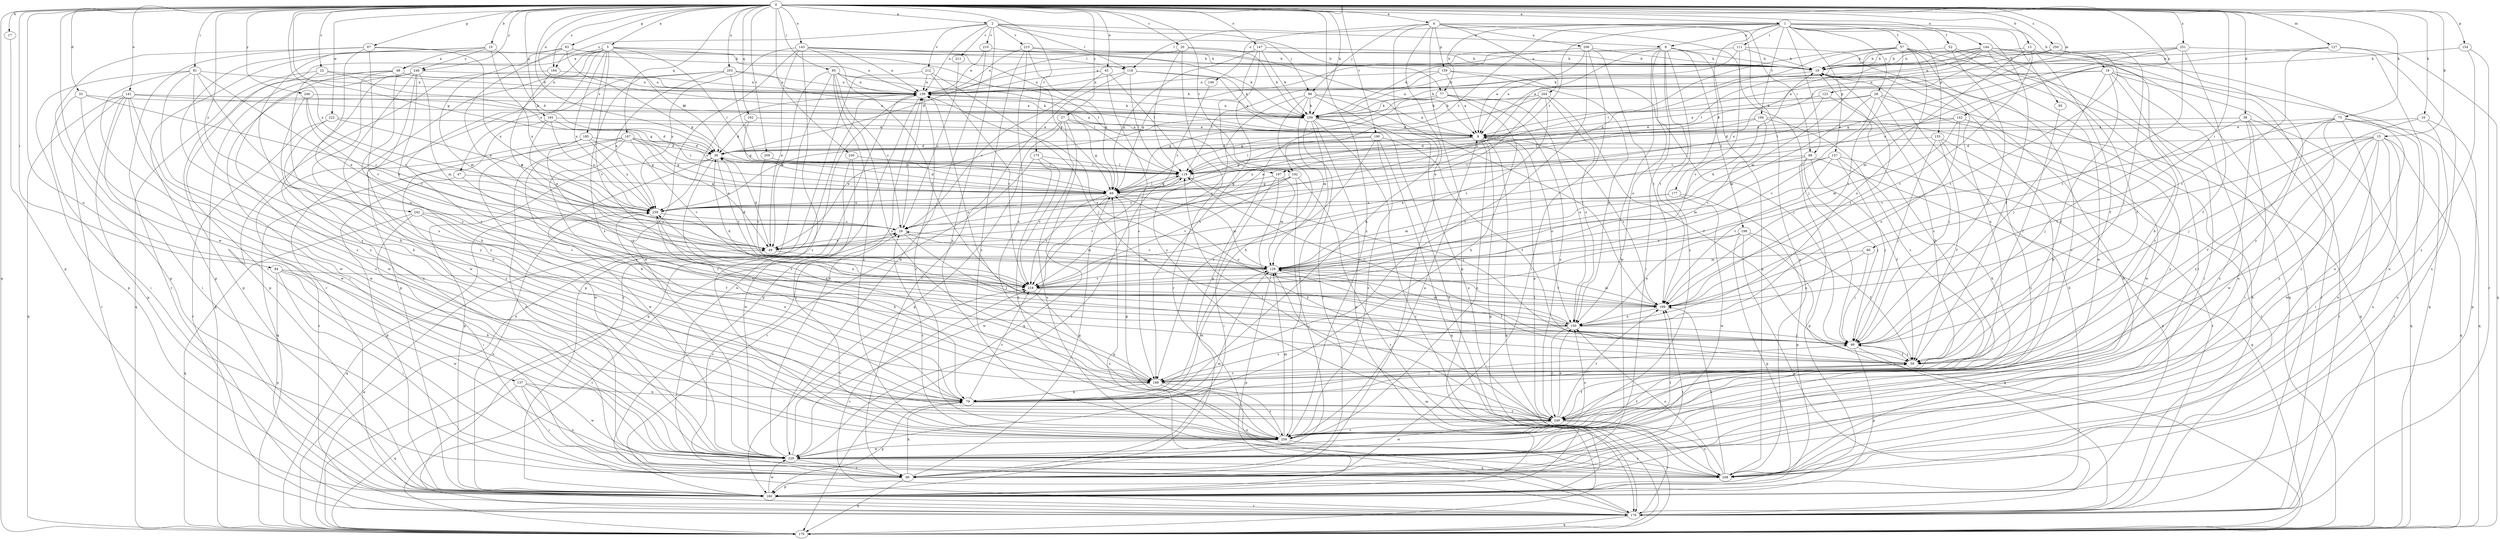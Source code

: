 strict digraph  {
0;
1;
2;
4;
5;
8;
9;
10;
13;
15;
16;
17;
18;
19;
20;
22;
27;
28;
29;
33;
38;
39;
45;
47;
48;
49;
52;
57;
59;
63;
67;
69;
73;
77;
79;
80;
81;
84;
85;
89;
90;
95;
98;
99;
109;
111;
118;
119;
123;
127;
129;
137;
139;
141;
142;
143;
144;
147;
149;
150;
154;
155;
157;
159;
160;
162;
165;
167;
170;
175;
177;
179;
184;
185;
189;
190;
192;
194;
197;
198;
199;
203;
204;
206;
208;
209;
210;
211;
212;
215;
218;
222;
229;
230;
239;
242;
246;
248;
249;
250;
251;
259;
0 -> 1  [label=a];
0 -> 2  [label=a];
0 -> 4  [label=a];
0 -> 5  [label=a];
0 -> 10  [label=b];
0 -> 13  [label=b];
0 -> 15  [label=b];
0 -> 16  [label=b];
0 -> 17  [label=b];
0 -> 20  [label=c];
0 -> 22  [label=c];
0 -> 27  [label=c];
0 -> 33  [label=d];
0 -> 38  [label=d];
0 -> 39  [label=d];
0 -> 45  [label=e];
0 -> 63  [label=g];
0 -> 67  [label=g];
0 -> 69  [label=g];
0 -> 73  [label=h];
0 -> 80  [label=i];
0 -> 81  [label=i];
0 -> 84  [label=i];
0 -> 85  [label=i];
0 -> 109  [label=k];
0 -> 123  [label=m];
0 -> 127  [label=m];
0 -> 137  [label=n];
0 -> 139  [label=n];
0 -> 141  [label=o];
0 -> 142  [label=o];
0 -> 143  [label=o];
0 -> 144  [label=o];
0 -> 147  [label=o];
0 -> 154  [label=p];
0 -> 162  [label=q];
0 -> 165  [label=q];
0 -> 167  [label=q];
0 -> 170  [label=q];
0 -> 175  [label=r];
0 -> 184  [label=s];
0 -> 190  [label=t];
0 -> 192  [label=t];
0 -> 203  [label=u];
0 -> 209  [label=v];
0 -> 222  [label=w];
0 -> 229  [label=w];
0 -> 230  [label=x];
0 -> 239  [label=x];
0 -> 242  [label=y];
0 -> 246  [label=y];
0 -> 248  [label=y];
0 -> 250  [label=z];
0 -> 251  [label=z];
0 -> 259  [label=z];
1 -> 8  [label=a];
1 -> 18  [label=b];
1 -> 28  [label=c];
1 -> 52  [label=f];
1 -> 57  [label=f];
1 -> 59  [label=f];
1 -> 77  [label=h];
1 -> 89  [label=i];
1 -> 95  [label=j];
1 -> 111  [label=l];
1 -> 118  [label=l];
1 -> 155  [label=p];
1 -> 157  [label=p];
1 -> 177  [label=r];
1 -> 192  [label=t];
1 -> 194  [label=t];
1 -> 197  [label=t];
2 -> 8  [label=a];
2 -> 77  [label=h];
2 -> 98  [label=j];
2 -> 118  [label=l];
2 -> 139  [label=n];
2 -> 184  [label=s];
2 -> 210  [label=v];
2 -> 211  [label=v];
2 -> 212  [label=v];
2 -> 215  [label=v];
2 -> 259  [label=z];
4 -> 79  [label=h];
4 -> 89  [label=i];
4 -> 90  [label=i];
4 -> 98  [label=j];
4 -> 99  [label=j];
4 -> 149  [label=o];
4 -> 159  [label=p];
4 -> 160  [label=p];
4 -> 204  [label=u];
4 -> 206  [label=u];
4 -> 208  [label=u];
5 -> 39  [label=d];
5 -> 47  [label=e];
5 -> 48  [label=e];
5 -> 90  [label=i];
5 -> 118  [label=l];
5 -> 119  [label=l];
5 -> 179  [label=r];
5 -> 185  [label=s];
5 -> 189  [label=s];
5 -> 197  [label=t];
5 -> 218  [label=v];
5 -> 239  [label=x];
8 -> 19  [label=b];
8 -> 29  [label=c];
8 -> 90  [label=i];
8 -> 109  [label=k];
8 -> 150  [label=o];
8 -> 198  [label=t];
8 -> 199  [label=t];
8 -> 208  [label=u];
8 -> 229  [label=w];
8 -> 259  [label=z];
9 -> 39  [label=d];
9 -> 69  [label=g];
9 -> 150  [label=o];
9 -> 160  [label=p];
9 -> 170  [label=q];
9 -> 199  [label=t];
9 -> 239  [label=x];
9 -> 259  [label=z];
10 -> 39  [label=d];
10 -> 48  [label=e];
10 -> 239  [label=x];
10 -> 248  [label=y];
10 -> 249  [label=y];
10 -> 259  [label=z];
13 -> 19  [label=b];
13 -> 59  [label=f];
13 -> 90  [label=i];
13 -> 129  [label=m];
13 -> 199  [label=t];
15 -> 39  [label=d];
15 -> 59  [label=f];
15 -> 90  [label=i];
15 -> 170  [label=q];
15 -> 189  [label=s];
15 -> 199  [label=t];
15 -> 208  [label=u];
15 -> 229  [label=w];
15 -> 249  [label=y];
16 -> 9  [label=a];
16 -> 99  [label=j];
16 -> 160  [label=p];
16 -> 208  [label=u];
17 -> 160  [label=p];
18 -> 59  [label=f];
18 -> 90  [label=i];
18 -> 99  [label=j];
18 -> 109  [label=k];
18 -> 139  [label=n];
18 -> 170  [label=q];
18 -> 179  [label=r];
18 -> 208  [label=u];
19 -> 139  [label=n];
19 -> 189  [label=s];
20 -> 19  [label=b];
20 -> 39  [label=d];
20 -> 109  [label=k];
20 -> 119  [label=l];
20 -> 179  [label=r];
22 -> 69  [label=g];
22 -> 139  [label=n];
22 -> 170  [label=q];
22 -> 189  [label=s];
27 -> 9  [label=a];
27 -> 49  [label=e];
27 -> 69  [label=g];
27 -> 160  [label=p];
27 -> 170  [label=q];
27 -> 208  [label=u];
28 -> 9  [label=a];
28 -> 99  [label=j];
28 -> 109  [label=k];
28 -> 129  [label=m];
28 -> 170  [label=q];
28 -> 218  [label=v];
28 -> 229  [label=w];
29 -> 49  [label=e];
29 -> 99  [label=j];
29 -> 129  [label=m];
29 -> 139  [label=n];
33 -> 29  [label=c];
33 -> 90  [label=i];
33 -> 109  [label=k];
33 -> 229  [label=w];
38 -> 9  [label=a];
38 -> 90  [label=i];
38 -> 99  [label=j];
38 -> 170  [label=q];
38 -> 179  [label=r];
38 -> 259  [label=z];
39 -> 119  [label=l];
39 -> 160  [label=p];
39 -> 189  [label=s];
39 -> 218  [label=v];
39 -> 229  [label=w];
45 -> 29  [label=c];
45 -> 139  [label=n];
45 -> 189  [label=s];
45 -> 249  [label=y];
47 -> 59  [label=f];
47 -> 69  [label=g];
47 -> 160  [label=p];
48 -> 9  [label=a];
48 -> 79  [label=h];
48 -> 139  [label=n];
48 -> 160  [label=p];
48 -> 229  [label=w];
48 -> 249  [label=y];
49 -> 39  [label=d];
49 -> 129  [label=m];
52 -> 19  [label=b];
52 -> 90  [label=i];
52 -> 99  [label=j];
52 -> 179  [label=r];
57 -> 19  [label=b];
57 -> 69  [label=g];
57 -> 119  [label=l];
57 -> 129  [label=m];
57 -> 150  [label=o];
57 -> 170  [label=q];
57 -> 199  [label=t];
57 -> 229  [label=w];
57 -> 259  [label=z];
59 -> 99  [label=j];
59 -> 189  [label=s];
63 -> 19  [label=b];
63 -> 49  [label=e];
63 -> 69  [label=g];
63 -> 129  [label=m];
63 -> 139  [label=n];
63 -> 160  [label=p];
67 -> 19  [label=b];
67 -> 160  [label=p];
67 -> 179  [label=r];
67 -> 189  [label=s];
67 -> 218  [label=v];
67 -> 239  [label=x];
69 -> 39  [label=d];
69 -> 119  [label=l];
69 -> 129  [label=m];
69 -> 150  [label=o];
69 -> 218  [label=v];
69 -> 229  [label=w];
69 -> 239  [label=x];
73 -> 9  [label=a];
73 -> 170  [label=q];
73 -> 179  [label=r];
73 -> 208  [label=u];
73 -> 218  [label=v];
73 -> 229  [label=w];
73 -> 249  [label=y];
77 -> 49  [label=e];
77 -> 69  [label=g];
77 -> 79  [label=h];
77 -> 109  [label=k];
77 -> 150  [label=o];
77 -> 249  [label=y];
79 -> 19  [label=b];
79 -> 99  [label=j];
79 -> 129  [label=m];
79 -> 160  [label=p];
79 -> 218  [label=v];
79 -> 239  [label=x];
79 -> 249  [label=y];
80 -> 99  [label=j];
80 -> 129  [label=m];
80 -> 150  [label=o];
81 -> 49  [label=e];
81 -> 79  [label=h];
81 -> 139  [label=n];
81 -> 150  [label=o];
81 -> 160  [label=p];
81 -> 229  [label=w];
81 -> 249  [label=y];
84 -> 79  [label=h];
84 -> 90  [label=i];
84 -> 160  [label=p];
84 -> 218  [label=v];
84 -> 229  [label=w];
85 -> 29  [label=c];
85 -> 49  [label=e];
85 -> 109  [label=k];
85 -> 119  [label=l];
85 -> 139  [label=n];
85 -> 160  [label=p];
85 -> 189  [label=s];
85 -> 259  [label=z];
89 -> 49  [label=e];
89 -> 59  [label=f];
89 -> 99  [label=j];
89 -> 119  [label=l];
89 -> 160  [label=p];
89 -> 170  [label=q];
90 -> 29  [label=c];
90 -> 69  [label=g];
90 -> 79  [label=h];
90 -> 139  [label=n];
90 -> 160  [label=p];
90 -> 170  [label=q];
90 -> 199  [label=t];
95 -> 59  [label=f];
98 -> 9  [label=a];
98 -> 79  [label=h];
98 -> 109  [label=k];
98 -> 129  [label=m];
98 -> 199  [label=t];
98 -> 208  [label=u];
98 -> 218  [label=v];
99 -> 59  [label=f];
99 -> 119  [label=l];
99 -> 160  [label=p];
99 -> 179  [label=r];
99 -> 239  [label=x];
109 -> 9  [label=a];
109 -> 90  [label=i];
109 -> 139  [label=n];
109 -> 160  [label=p];
109 -> 179  [label=r];
109 -> 208  [label=u];
109 -> 239  [label=x];
109 -> 259  [label=z];
111 -> 9  [label=a];
111 -> 19  [label=b];
111 -> 139  [label=n];
111 -> 189  [label=s];
111 -> 218  [label=v];
118 -> 9  [label=a];
118 -> 90  [label=i];
118 -> 109  [label=k];
118 -> 119  [label=l];
118 -> 139  [label=n];
119 -> 69  [label=g];
119 -> 99  [label=j];
119 -> 218  [label=v];
123 -> 109  [label=k];
123 -> 119  [label=l];
123 -> 199  [label=t];
127 -> 19  [label=b];
127 -> 170  [label=q];
127 -> 199  [label=t];
127 -> 208  [label=u];
127 -> 239  [label=x];
129 -> 19  [label=b];
129 -> 29  [label=c];
129 -> 39  [label=d];
129 -> 59  [label=f];
129 -> 160  [label=p];
129 -> 199  [label=t];
129 -> 218  [label=v];
137 -> 79  [label=h];
137 -> 90  [label=i];
137 -> 170  [label=q];
137 -> 208  [label=u];
137 -> 229  [label=w];
139 -> 109  [label=k];
139 -> 160  [label=p];
139 -> 170  [label=q];
139 -> 239  [label=x];
139 -> 259  [label=z];
141 -> 9  [label=a];
141 -> 90  [label=i];
141 -> 109  [label=k];
141 -> 160  [label=p];
141 -> 170  [label=q];
141 -> 179  [label=r];
141 -> 229  [label=w];
141 -> 259  [label=z];
142 -> 9  [label=a];
142 -> 39  [label=d];
142 -> 129  [label=m];
142 -> 150  [label=o];
142 -> 249  [label=y];
143 -> 19  [label=b];
143 -> 49  [label=e];
143 -> 69  [label=g];
143 -> 109  [label=k];
143 -> 139  [label=n];
143 -> 199  [label=t];
143 -> 229  [label=w];
143 -> 239  [label=x];
143 -> 259  [label=z];
144 -> 9  [label=a];
144 -> 19  [label=b];
144 -> 59  [label=f];
144 -> 79  [label=h];
144 -> 109  [label=k];
144 -> 119  [label=l];
144 -> 208  [label=u];
144 -> 239  [label=x];
144 -> 249  [label=y];
147 -> 19  [label=b];
147 -> 69  [label=g];
147 -> 109  [label=k];
147 -> 160  [label=p];
147 -> 189  [label=s];
149 -> 29  [label=c];
150 -> 99  [label=j];
150 -> 129  [label=m];
150 -> 139  [label=n];
150 -> 189  [label=s];
150 -> 239  [label=x];
150 -> 249  [label=y];
154 -> 19  [label=b];
154 -> 179  [label=r];
154 -> 259  [label=z];
155 -> 39  [label=d];
155 -> 59  [label=f];
155 -> 99  [label=j];
155 -> 179  [label=r];
155 -> 259  [label=z];
157 -> 79  [label=h];
157 -> 99  [label=j];
157 -> 119  [label=l];
157 -> 129  [label=m];
157 -> 160  [label=p];
157 -> 199  [label=t];
159 -> 9  [label=a];
159 -> 99  [label=j];
159 -> 119  [label=l];
159 -> 139  [label=n];
159 -> 150  [label=o];
160 -> 19  [label=b];
160 -> 179  [label=r];
160 -> 229  [label=w];
160 -> 239  [label=x];
162 -> 9  [label=a];
162 -> 39  [label=d];
162 -> 69  [label=g];
165 -> 9  [label=a];
165 -> 39  [label=d];
165 -> 49  [label=e];
165 -> 239  [label=x];
165 -> 259  [label=z];
167 -> 39  [label=d];
167 -> 49  [label=e];
167 -> 69  [label=g];
167 -> 79  [label=h];
167 -> 119  [label=l];
167 -> 170  [label=q];
167 -> 189  [label=s];
167 -> 208  [label=u];
167 -> 218  [label=v];
170 -> 29  [label=c];
170 -> 49  [label=e];
170 -> 129  [label=m];
170 -> 139  [label=n];
175 -> 119  [label=l];
175 -> 179  [label=r];
175 -> 218  [label=v];
175 -> 259  [label=z];
177 -> 129  [label=m];
177 -> 160  [label=p];
177 -> 229  [label=w];
177 -> 239  [label=x];
179 -> 19  [label=b];
179 -> 69  [label=g];
179 -> 170  [label=q];
179 -> 218  [label=v];
184 -> 49  [label=e];
184 -> 139  [label=n];
184 -> 160  [label=p];
185 -> 39  [label=d];
185 -> 69  [label=g];
185 -> 99  [label=j];
185 -> 179  [label=r];
185 -> 229  [label=w];
185 -> 239  [label=x];
189 -> 79  [label=h];
189 -> 208  [label=u];
189 -> 259  [label=z];
190 -> 39  [label=d];
190 -> 59  [label=f];
190 -> 119  [label=l];
190 -> 170  [label=q];
190 -> 189  [label=s];
190 -> 259  [label=z];
192 -> 29  [label=c];
192 -> 69  [label=g];
192 -> 90  [label=i];
192 -> 179  [label=r];
192 -> 218  [label=v];
194 -> 9  [label=a];
194 -> 119  [label=l];
194 -> 179  [label=r];
194 -> 189  [label=s];
194 -> 218  [label=v];
197 -> 69  [label=g];
197 -> 90  [label=i];
197 -> 129  [label=m];
197 -> 249  [label=y];
198 -> 49  [label=e];
198 -> 59  [label=f];
198 -> 150  [label=o];
198 -> 160  [label=p];
198 -> 170  [label=q];
198 -> 179  [label=r];
199 -> 39  [label=d];
199 -> 129  [label=m];
199 -> 139  [label=n];
199 -> 150  [label=o];
203 -> 9  [label=a];
203 -> 119  [label=l];
203 -> 139  [label=n];
203 -> 160  [label=p];
203 -> 189  [label=s];
203 -> 239  [label=x];
204 -> 49  [label=e];
204 -> 59  [label=f];
204 -> 69  [label=g];
204 -> 109  [label=k];
204 -> 150  [label=o];
204 -> 218  [label=v];
206 -> 9  [label=a];
206 -> 19  [label=b];
206 -> 69  [label=g];
206 -> 90  [label=i];
206 -> 189  [label=s];
206 -> 199  [label=t];
208 -> 19  [label=b];
208 -> 150  [label=o];
208 -> 199  [label=t];
209 -> 119  [label=l];
209 -> 218  [label=v];
210 -> 19  [label=b];
210 -> 139  [label=n];
210 -> 229  [label=w];
211 -> 29  [label=c];
212 -> 99  [label=j];
212 -> 139  [label=n];
212 -> 179  [label=r];
212 -> 218  [label=v];
215 -> 9  [label=a];
215 -> 19  [label=b];
215 -> 69  [label=g];
215 -> 139  [label=n];
215 -> 189  [label=s];
215 -> 259  [label=z];
218 -> 199  [label=t];
218 -> 259  [label=z];
222 -> 9  [label=a];
222 -> 79  [label=h];
222 -> 179  [label=r];
222 -> 239  [label=x];
229 -> 90  [label=i];
229 -> 119  [label=l];
229 -> 129  [label=m];
229 -> 139  [label=n];
229 -> 199  [label=t];
229 -> 208  [label=u];
229 -> 218  [label=v];
230 -> 119  [label=l];
230 -> 229  [label=w];
230 -> 259  [label=z];
239 -> 29  [label=c];
239 -> 79  [label=h];
239 -> 170  [label=q];
242 -> 29  [label=c];
242 -> 59  [label=f];
242 -> 90  [label=i];
242 -> 170  [label=q];
242 -> 218  [label=v];
246 -> 29  [label=c];
246 -> 49  [label=e];
246 -> 79  [label=h];
246 -> 109  [label=k];
248 -> 90  [label=i];
248 -> 129  [label=m];
248 -> 139  [label=n];
248 -> 170  [label=q];
248 -> 208  [label=u];
248 -> 218  [label=v];
248 -> 229  [label=w];
248 -> 249  [label=y];
249 -> 9  [label=a];
249 -> 59  [label=f];
249 -> 119  [label=l];
249 -> 150  [label=o];
249 -> 179  [label=r];
249 -> 199  [label=t];
249 -> 208  [label=u];
249 -> 229  [label=w];
249 -> 259  [label=z];
250 -> 19  [label=b];
250 -> 99  [label=j];
250 -> 119  [label=l];
250 -> 139  [label=n];
250 -> 199  [label=t];
250 -> 249  [label=y];
251 -> 9  [label=a];
251 -> 19  [label=b];
251 -> 59  [label=f];
251 -> 69  [label=g];
251 -> 199  [label=t];
251 -> 208  [label=u];
259 -> 9  [label=a];
259 -> 19  [label=b];
259 -> 29  [label=c];
259 -> 59  [label=f];
259 -> 69  [label=g];
259 -> 129  [label=m];
259 -> 150  [label=o];
259 -> 208  [label=u];
259 -> 229  [label=w];
}
